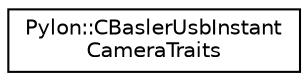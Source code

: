 digraph "Graphical Class Hierarchy"
{
  edge [fontname="Helvetica",fontsize="10",labelfontname="Helvetica",labelfontsize="10"];
  node [fontname="Helvetica",fontsize="10",shape=record];
  rankdir="LR";
  Node1 [label="Pylon::CBaslerUsbInstant\lCameraTraits",height=0.2,width=0.4,color="black", fillcolor="white", style="filled",URL="$struct_pylon_1_1_c_basler_usb_instant_camera_traits.html",tooltip="Lists all the types used by the Device Specific Instant Camera class for USB. "];
}
